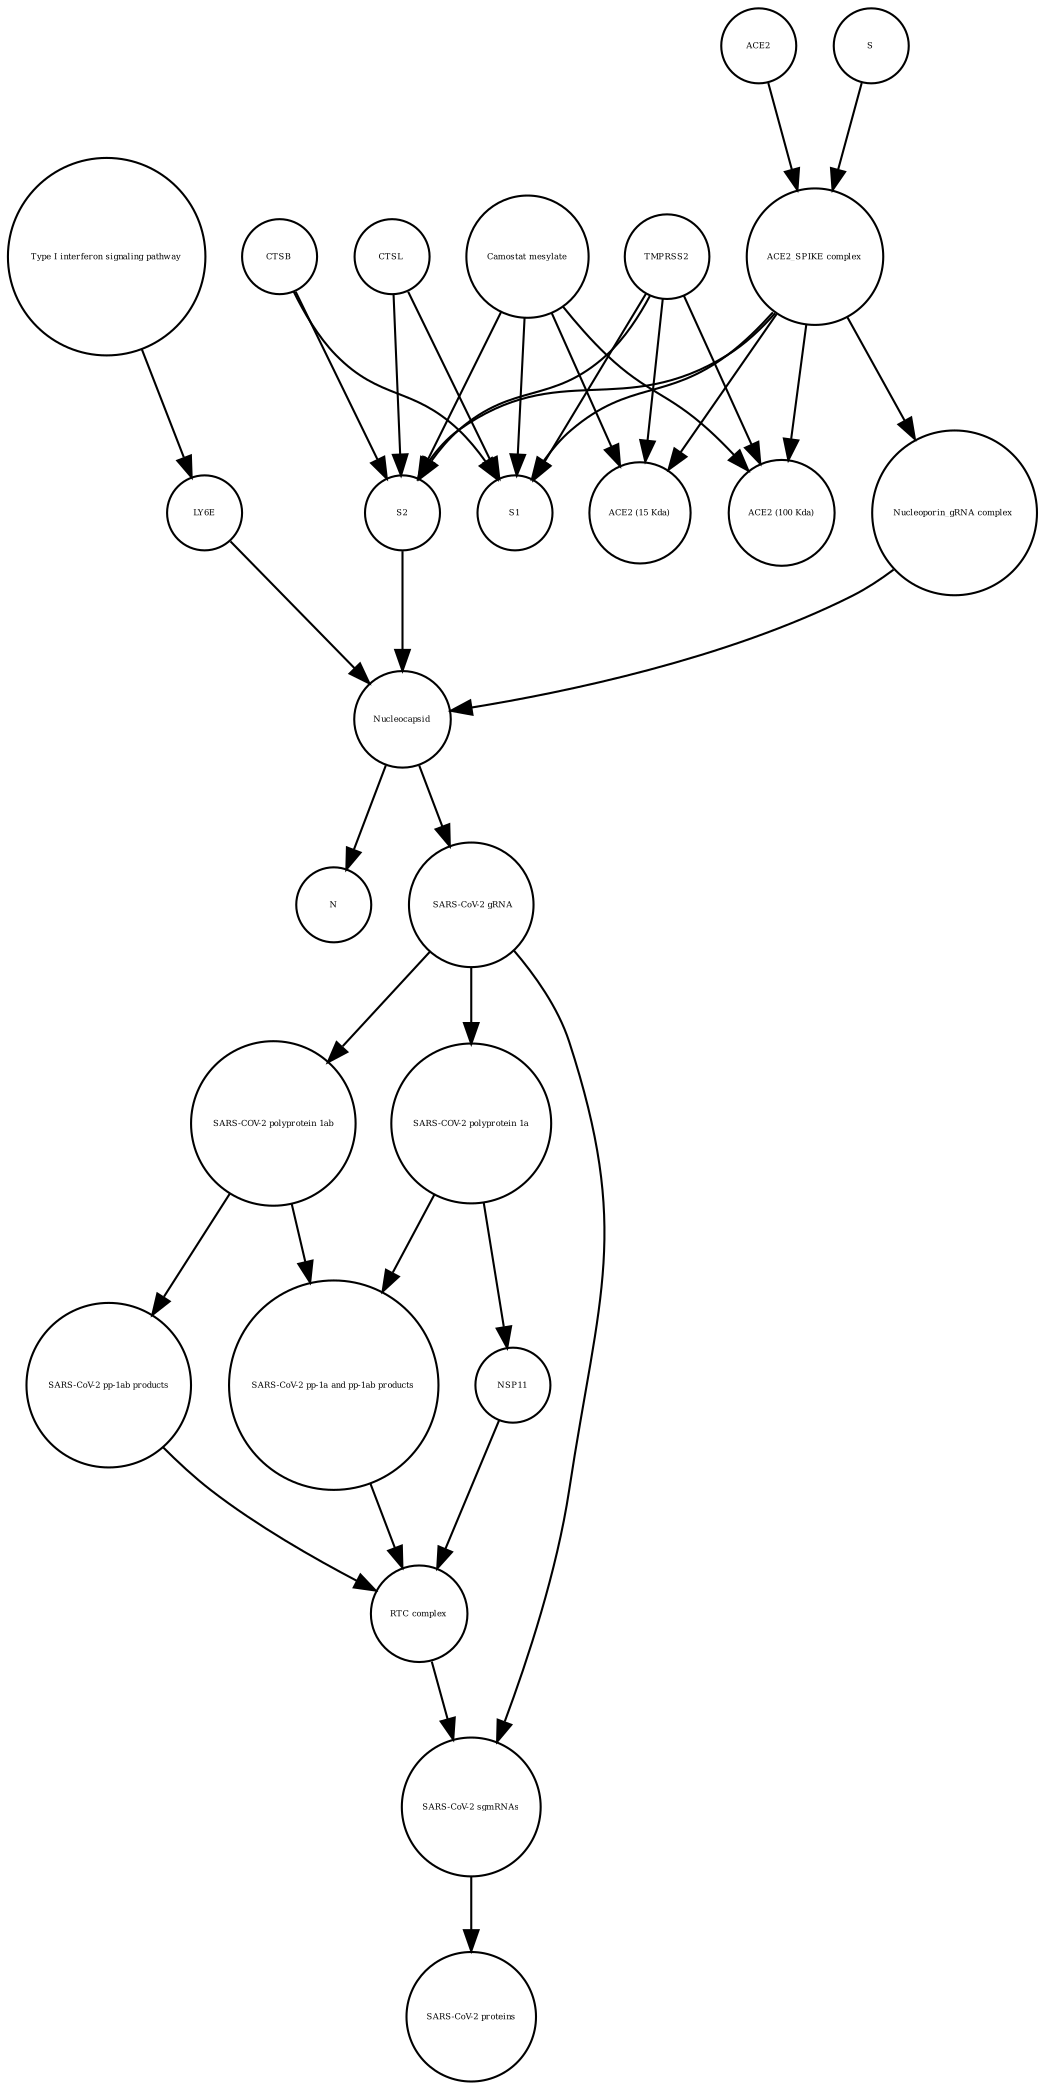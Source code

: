 strict digraph  {
"Type I interferon signaling pathway" [annotation="", bipartite=0, cls=phenotype, fontsize=4, label="Type I interferon signaling pathway", shape=circle];
LY6E [annotation="", bipartite=0, cls=macromolecule, fontsize=4, label=LY6E, shape=circle];
"SARS-CoV-2 proteins" [annotation="", bipartite=0, cls=complex, fontsize=4, label="SARS-CoV-2 proteins", shape=circle];
"SARS-COV-2 polyprotein 1a" [annotation="", bipartite=0, cls=macromolecule, fontsize=4, label="SARS-COV-2 polyprotein 1a", shape=circle];
S1 [annotation="", bipartite=0, cls=macromolecule, fontsize=4, label=S1, shape=circle];
"Nucleoporin_gRNA complex " [annotation="", bipartite=0, cls=complex, fontsize=4, label="Nucleoporin_gRNA complex ", shape=circle];
ACE2 [annotation="", bipartite=0, cls=macromolecule, fontsize=4, label=ACE2, shape=circle];
S2 [annotation="", bipartite=0, cls=macromolecule, fontsize=4, label=S2, shape=circle];
NSP11 [annotation="", bipartite=0, cls=macromolecule, fontsize=4, label=NSP11, shape=circle];
CTSL [annotation="", bipartite=0, cls=macromolecule, fontsize=4, label=CTSL, shape=circle];
CTSB [annotation="", bipartite=0, cls=macromolecule, fontsize=4, label=CTSB, shape=circle];
Nucleocapsid [annotation="", bipartite=0, cls=complex, fontsize=4, label=Nucleocapsid, shape=circle];
"SARS-COV-2 polyprotein 1ab" [annotation="", bipartite=0, cls=macromolecule, fontsize=4, label="SARS-COV-2 polyprotein 1ab", shape=circle];
"SARS-CoV-2 sgmRNAs" [annotation="", bipartite=0, cls=complex, fontsize=4, label="SARS-CoV-2 sgmRNAs", shape=circle];
"RTC complex" [annotation="", bipartite=0, cls=complex, fontsize=4, label="RTC complex", shape=circle];
"ACE2 (15 Kda)" [annotation="", bipartite=0, cls=macromolecule, fontsize=4, label="ACE2 (15 Kda)", shape=circle];
"SARS-CoV-2 pp-1ab products" [annotation="", bipartite=0, cls=complex, fontsize=4, label="SARS-CoV-2 pp-1ab products", shape=circle];
"Camostat mesylate" [annotation="urn_miriam_pubchem.compound_2536", bipartite=0, cls="simple chemical", fontsize=4, label="Camostat mesylate", shape=circle];
"ACE2 (100 Kda)" [annotation="", bipartite=0, cls=macromolecule, fontsize=4, label="ACE2 (100 Kda)", shape=circle];
S [annotation="", bipartite=0, cls="macromolecule multimer", fontsize=4, label=S, shape=circle];
N [annotation="", bipartite=0, cls=macromolecule, fontsize=4, label=N, shape=circle];
"ACE2_SPIKE complex" [annotation="", bipartite=0, cls=complex, fontsize=4, label="ACE2_SPIKE complex", shape=circle];
TMPRSS2 [annotation="", bipartite=0, cls=macromolecule, fontsize=4, label=TMPRSS2, shape=circle];
" SARS-CoV-2 gRNA" [annotation="", bipartite=0, cls="nucleic acid feature", fontsize=4, label=" SARS-CoV-2 gRNA", shape=circle];
"SARS-CoV-2 pp-1a and pp-1ab products" [annotation="", bipartite=0, cls=complex, fontsize=4, label="SARS-CoV-2 pp-1a and pp-1ab products", shape=circle];
"Type I interferon signaling pathway" -> LY6E  [annotation="", interaction_type=stimulation];
LY6E -> Nucleocapsid  [annotation="urn_miriam_doi_10.1101%2F2020.03.05.979260|urn_miriam_doi_10.1101%2F2020.04.02.021469", interaction_type=inhibition];
"SARS-COV-2 polyprotein 1a" -> NSP11  [annotation=urn_miriam_pubmed_31226023, interaction_type=catalysis];
"SARS-COV-2 polyprotein 1a" -> "SARS-CoV-2 pp-1a and pp-1ab products"  [annotation=urn_miriam_pubmed_31226023, interaction_type=catalysis];
"Nucleoporin_gRNA complex " -> Nucleocapsid  [annotation="", interaction_type=production];
ACE2 -> "ACE2_SPIKE complex"  [annotation="", interaction_type=production];
S2 -> Nucleocapsid  [annotation="urn_miriam_doi_10.1101%2F2020.03.05.979260|urn_miriam_doi_10.1101%2F2020.04.02.021469", interaction_type=stimulation];
NSP11 -> "RTC complex"  [annotation="", interaction_type=production];
CTSL -> S2  [annotation=urn_miriam_pubmed_32142651, interaction_type=catalysis];
CTSL -> S1  [annotation=urn_miriam_pubmed_32142651, interaction_type=catalysis];
CTSB -> S2  [annotation=urn_miriam_pubmed_32142651, interaction_type=catalysis];
CTSB -> S1  [annotation=urn_miriam_pubmed_32142651, interaction_type=catalysis];
Nucleocapsid -> " SARS-CoV-2 gRNA"  [annotation="", interaction_type=production];
Nucleocapsid -> N  [annotation="", interaction_type=production];
"SARS-COV-2 polyprotein 1ab" -> "SARS-CoV-2 pp-1a and pp-1ab products"  [annotation=urn_miriam_pubmed_31226023, interaction_type=catalysis];
"SARS-COV-2 polyprotein 1ab" -> "SARS-CoV-2 pp-1ab products"  [annotation=urn_miriam_pubmed_31226023, interaction_type=catalysis];
"SARS-CoV-2 sgmRNAs" -> "SARS-CoV-2 proteins"  [annotation="", interaction_type=production];
"RTC complex" -> "SARS-CoV-2 sgmRNAs"  [annotation=urn_miriam_pubmed_31226023, interaction_type="necessary stimulation"];
"SARS-CoV-2 pp-1ab products" -> "RTC complex"  [annotation="", interaction_type=production];
"Camostat mesylate" -> S2  [annotation="urn_miriam_pubmed_32142651|urn_miriam_pubmed_32094589|urn_miriam_pubmed_24227843", interaction_type=inhibition];
"Camostat mesylate" -> "ACE2 (100 Kda)"  [annotation="urn_miriam_pubmed_32142651|urn_miriam_pubmed_32094589|urn_miriam_pubmed_24227843", interaction_type=inhibition];
"Camostat mesylate" -> S1  [annotation="urn_miriam_pubmed_32142651|urn_miriam_pubmed_32094589|urn_miriam_pubmed_24227843", interaction_type=inhibition];
"Camostat mesylate" -> "ACE2 (15 Kda)"  [annotation="urn_miriam_pubmed_32142651|urn_miriam_pubmed_32094589|urn_miriam_pubmed_24227843", interaction_type=inhibition];
S -> "ACE2_SPIKE complex"  [annotation="", interaction_type=production];
"ACE2_SPIKE complex" -> S1  [annotation="", interaction_type=production];
"ACE2_SPIKE complex" -> S2  [annotation="", interaction_type=production];
"ACE2_SPIKE complex" -> "Nucleoporin_gRNA complex "  [annotation="urn_miriam_pubmed_32142651|urn_miriam_pubmed_32094589", interaction_type=stimulation];
"ACE2_SPIKE complex" -> "ACE2 (100 Kda)"  [annotation="", interaction_type=production];
"ACE2_SPIKE complex" -> "ACE2 (15 Kda)"  [annotation="", interaction_type=production];
TMPRSS2 -> S2  [annotation="urn_miriam_pubmed_32142651|urn_miriam_pubmed_32094589|urn_miriam_pubmed_24227843", interaction_type=catalysis];
TMPRSS2 -> "ACE2 (100 Kda)"  [annotation="urn_miriam_pubmed_32142651|urn_miriam_pubmed_32094589|urn_miriam_pubmed_24227843", interaction_type=catalysis];
TMPRSS2 -> S1  [annotation="urn_miriam_pubmed_32142651|urn_miriam_pubmed_32094589|urn_miriam_pubmed_24227843", interaction_type=catalysis];
TMPRSS2 -> "ACE2 (15 Kda)"  [annotation="urn_miriam_pubmed_32142651|urn_miriam_pubmed_32094589|urn_miriam_pubmed_24227843", interaction_type=catalysis];
" SARS-CoV-2 gRNA" -> "SARS-COV-2 polyprotein 1ab"  [annotation="", interaction_type=production];
" SARS-CoV-2 gRNA" -> "SARS-COV-2 polyprotein 1a"  [annotation="", interaction_type=production];
" SARS-CoV-2 gRNA" -> "SARS-CoV-2 sgmRNAs"  [annotation="", interaction_type=production];
"SARS-CoV-2 pp-1a and pp-1ab products" -> "RTC complex"  [annotation="", interaction_type=production];
}

